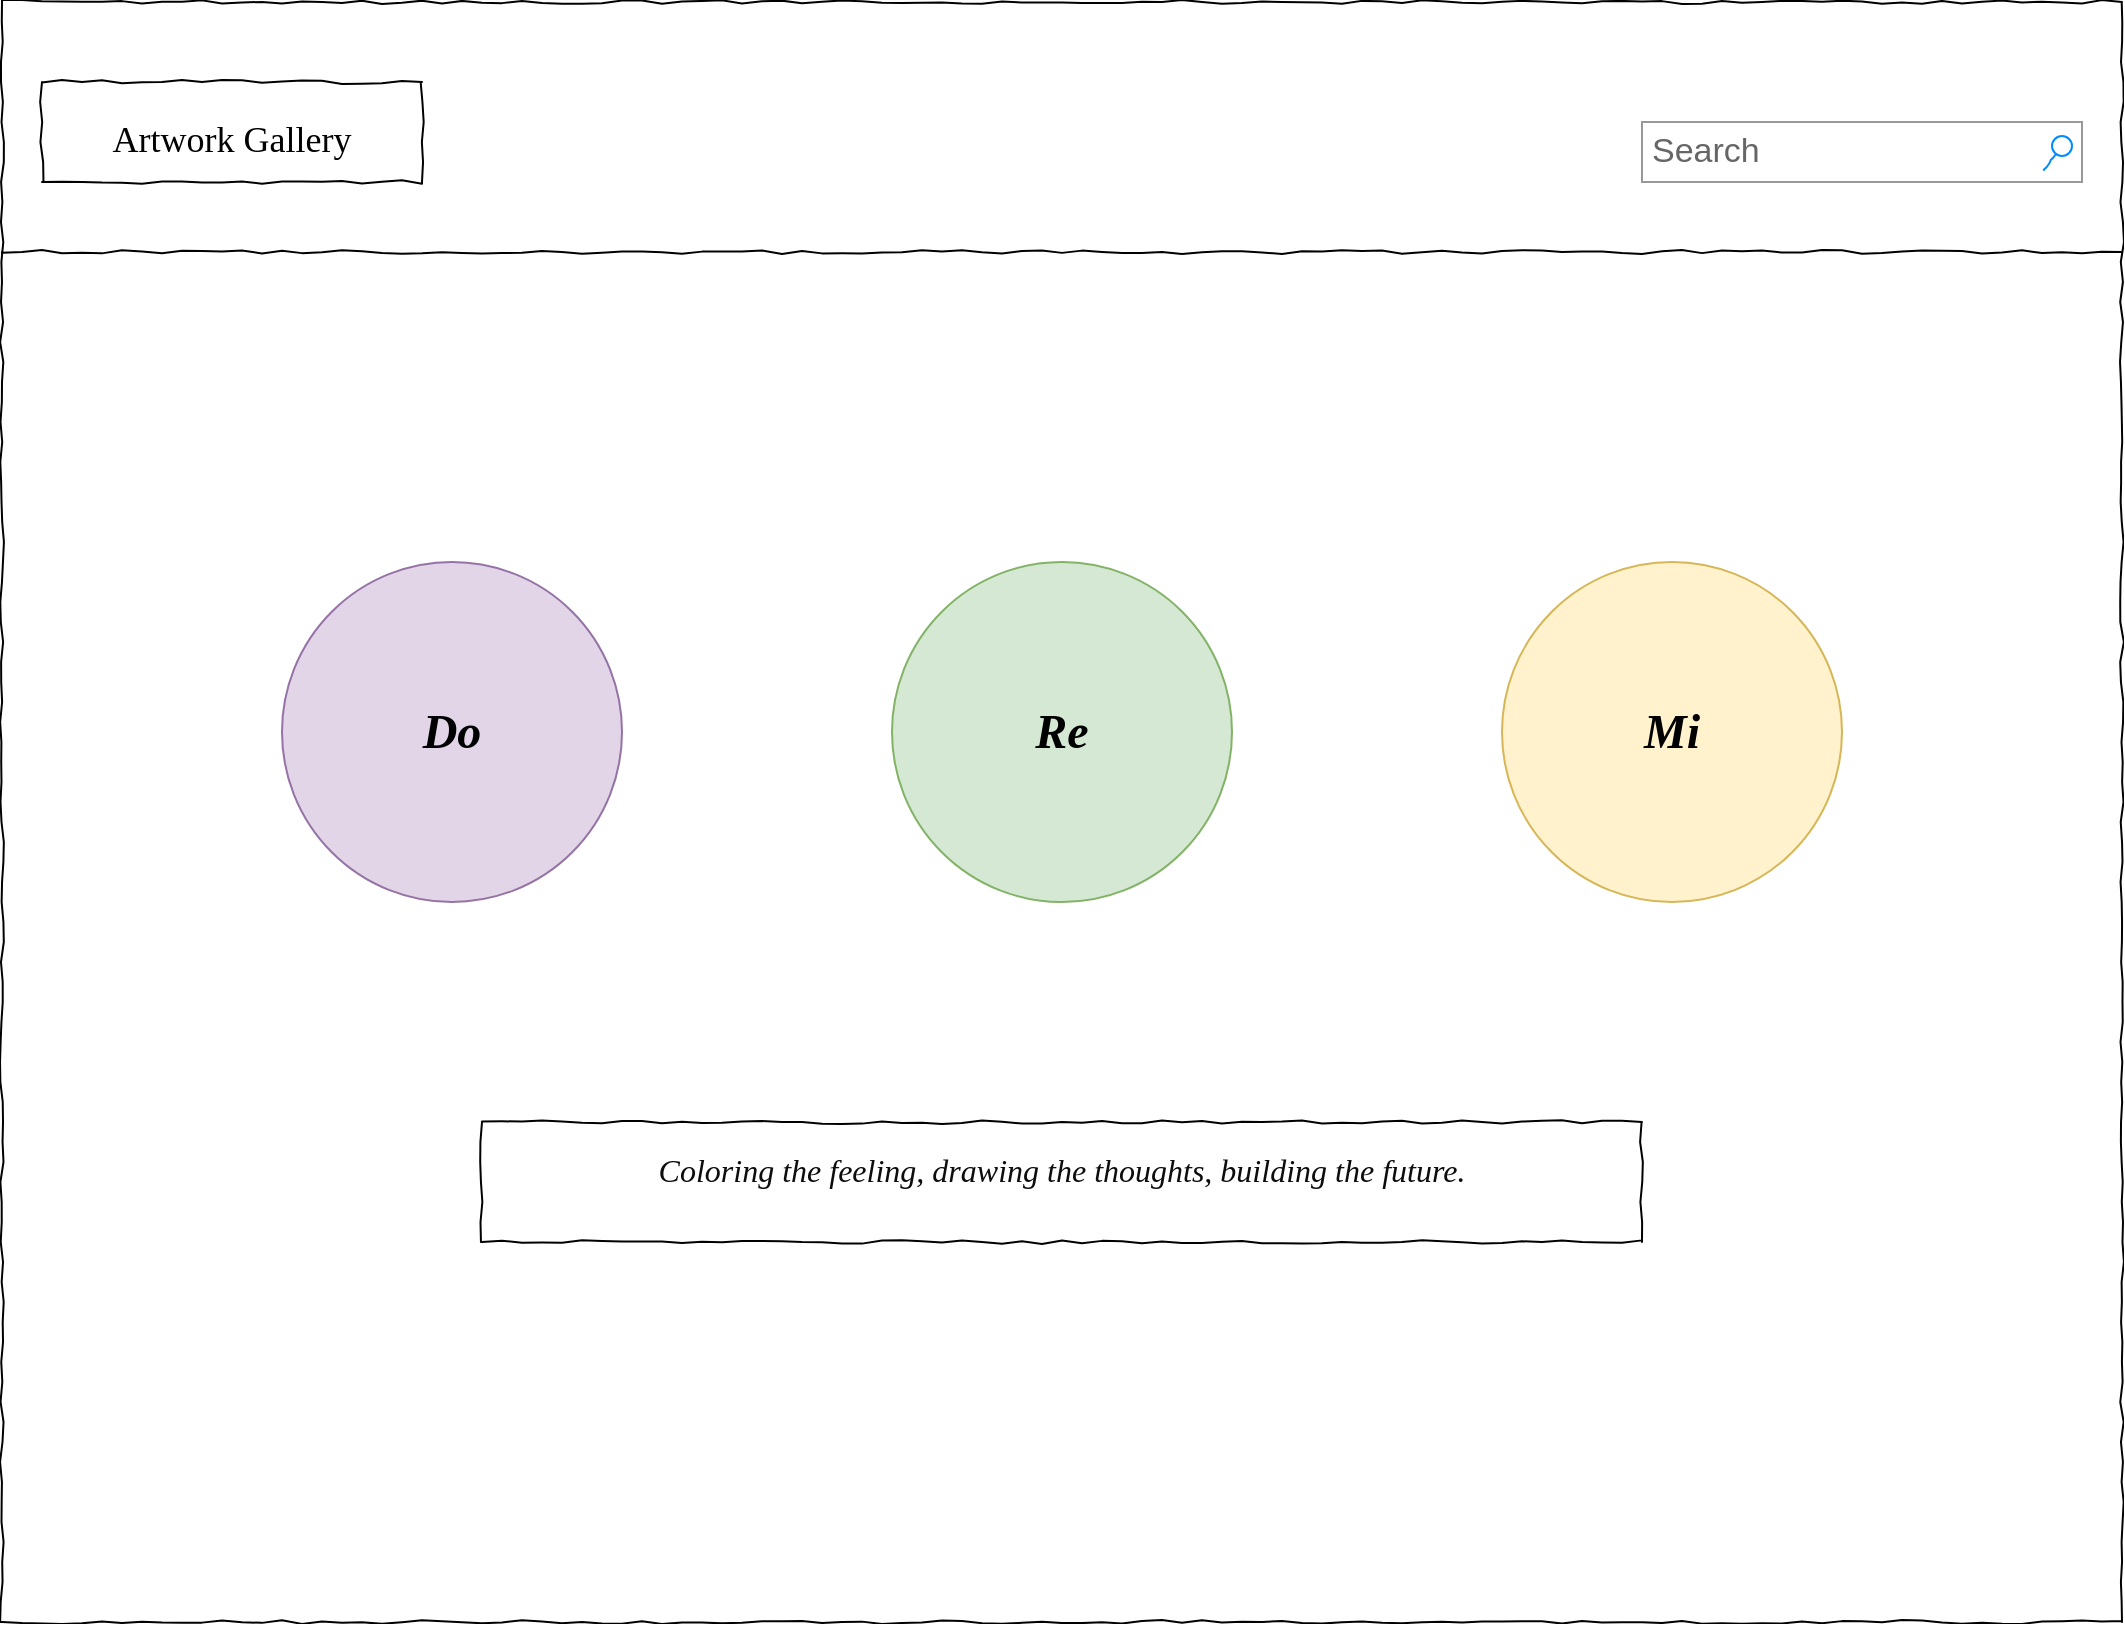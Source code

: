 <mxfile version="24.1.0" type="device">
  <diagram name="Page-1" id="03018318-947c-dd8e-b7a3-06fadd420f32">
    <mxGraphModel dx="1381" dy="808" grid="1" gridSize="10" guides="1" tooltips="1" connect="1" arrows="1" fold="1" page="1" pageScale="1" pageWidth="1100" pageHeight="850" background="none" math="0" shadow="0">
      <root>
        <mxCell id="0" />
        <mxCell id="1" parent="0" />
        <mxCell id="677b7b8949515195-1" value="" style="whiteSpace=wrap;html=1;rounded=0;shadow=0;labelBackgroundColor=none;strokeWidth=1;fontFamily=Verdana;fontSize=12;align=center;comic=1;" parent="1" vertex="1">
          <mxGeometry x="20" y="20" width="1060" height="810" as="geometry" />
        </mxCell>
        <mxCell id="677b7b8949515195-2" value="&lt;font face=&quot;Comic Sans MS&quot; style=&quot;font-size: 18px;&quot;&gt;Artwork Gallery&lt;/font&gt;" style="whiteSpace=wrap;html=1;rounded=0;shadow=0;labelBackgroundColor=none;strokeWidth=1;fontFamily=Verdana;fontSize=28;align=center;comic=1;" parent="1" vertex="1">
          <mxGeometry x="40" y="60" width="190" height="50" as="geometry" />
        </mxCell>
        <mxCell id="677b7b8949515195-3" value="Search" style="strokeWidth=1;shadow=0;dashed=0;align=center;html=1;shape=mxgraph.mockup.forms.searchBox;strokeColor=#999999;mainText=;strokeColor2=#008cff;fontColor=#666666;fontSize=17;align=left;spacingLeft=3;rounded=0;labelBackgroundColor=none;comic=1;" parent="1" vertex="1">
          <mxGeometry x="840" y="80" width="220" height="30" as="geometry" />
        </mxCell>
        <mxCell id="677b7b8949515195-9" value="" style="line;strokeWidth=1;html=1;rounded=0;shadow=0;labelBackgroundColor=none;fillColor=none;fontFamily=Verdana;fontSize=14;fontColor=#000000;align=center;comic=1;" parent="1" vertex="1">
          <mxGeometry x="20" y="140" width="1060" height="10" as="geometry" />
        </mxCell>
        <mxCell id="677b7b8949515195-15" value="&lt;div style=&quot;text-align: justify&quot;&gt;&lt;span style=&quot;color: rgb(13, 13, 13); font-size: 16px; text-align: start; white-space-collapse: preserve; background-color: rgb(255, 255, 255);&quot;&gt;&lt;font face=&quot;Comic Sans MS&quot;&gt;&lt;i&gt;Coloring the feeling, drawing the thoughts, building the future.&lt;/i&gt;&lt;/font&gt;&lt;/span&gt;&lt;br&gt;&lt;/div&gt;" style="whiteSpace=wrap;html=1;rounded=0;shadow=0;labelBackgroundColor=none;strokeWidth=1;fillColor=none;fontFamily=Verdana;fontSize=12;align=center;verticalAlign=top;spacing=10;comic=1;" parent="1" vertex="1">
          <mxGeometry x="260" y="580" width="580" height="60" as="geometry" />
        </mxCell>
        <mxCell id="1zCrSvjg_7LZePmINy6O-2" value="&lt;font style=&quot;font-size: 24px;&quot; face=&quot;Comic Sans MS&quot;&gt;&lt;i&gt;&lt;b&gt;Do&lt;/b&gt;&lt;/i&gt;&lt;/font&gt;" style="ellipse;whiteSpace=wrap;html=1;aspect=fixed;fillColor=#e1d5e7;strokeColor=#9673a6;" parent="1" vertex="1">
          <mxGeometry x="160" y="300" width="170" height="170" as="geometry" />
        </mxCell>
        <mxCell id="1zCrSvjg_7LZePmINy6O-3" value="&lt;font style=&quot;font-size: 24px;&quot; face=&quot;Comic Sans MS&quot;&gt;&lt;i&gt;&lt;b&gt;Mi&lt;/b&gt;&lt;/i&gt;&lt;/font&gt;" style="ellipse;whiteSpace=wrap;html=1;aspect=fixed;fillColor=#fff2cc;strokeColor=#d6b656;" parent="1" vertex="1">
          <mxGeometry x="770" y="300" width="170" height="170" as="geometry" />
        </mxCell>
        <mxCell id="1zCrSvjg_7LZePmINy6O-5" value="&lt;font style=&quot;font-size: 24px;&quot; face=&quot;Comic Sans MS&quot;&gt;&lt;i&gt;&lt;b&gt;Re&lt;/b&gt;&lt;/i&gt;&lt;/font&gt;" style="ellipse;whiteSpace=wrap;html=1;aspect=fixed;fillColor=#d5e8d4;strokeColor=#82b366;" parent="1" vertex="1">
          <mxGeometry x="465" y="300" width="170" height="170" as="geometry" />
        </mxCell>
      </root>
    </mxGraphModel>
  </diagram>
</mxfile>
